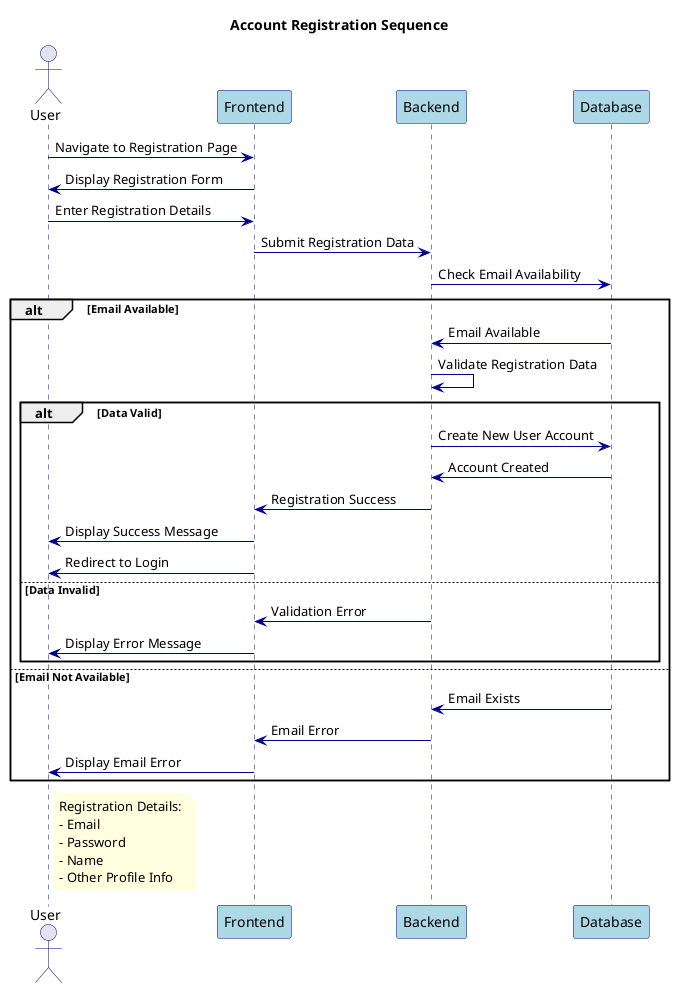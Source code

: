 @startuml AccountRegistration

' Styling
skinparam backgroundColor white
skinparam sequence {
    ArrowColor DarkBlue
    ActorBorderColor DarkBlue
    LifeLineBorderColor DarkBlue
    ParticipantBorderColor DarkBlue
    ParticipantBackgroundColor LightBlue
}
skinparam note {
    BackgroundColor LightYellow
    BorderColor DarkYellow
    FontColor Black
}

title Account Registration Sequence

actor User
participant "Frontend" as FE
participant "Backend" as BE
participant "Database" as DB

User -> FE: Navigate to Registration Page
FE -> User: Display Registration Form

User -> FE: Enter Registration Details
FE -> BE: Submit Registration Data
BE -> DB: Check Email Availability

alt Email Available
    DB -> BE: Email Available
    BE -> BE: Validate Registration Data
    
    alt Data Valid
        BE -> DB: Create New User Account
        DB -> BE: Account Created
        BE -> FE: Registration Success
        FE -> User: Display Success Message
        FE -> User: Redirect to Login
    else Data Invalid
        BE -> FE: Validation Error
        FE -> User: Display Error Message
    end
else Email Not Available
    DB -> BE: Email Exists
    BE -> FE: Email Error
    FE -> User: Display Email Error
end

note right of User
  Registration Details:
  - Email
  - Password
  - Name
  - Other Profile Info
end note

@enduml 
